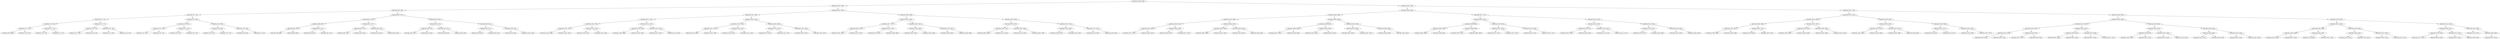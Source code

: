 digraph G{
596217647 [label="Node{data=[3830, 3830]}"]
596217647 -> 1970329960
1970329960 [label="Node{data=[1039, 1039]}"]
1970329960 -> 920048882
920048882 [label="Node{data=[805, 805]}"]
920048882 -> 678986885
678986885 [label="Node{data=[741, 741]}"]
678986885 -> 1206355538
1206355538 [label="Node{data=[733, 733]}"]
1206355538 -> 875539551
875539551 [label="Node{data=[729, 729]}"]
875539551 -> 878616428
878616428 [label="Node{data=[727, 727]}"]
878616428 -> 1492019662
1492019662 [label="Node{data=[699, 699]}"]
878616428 -> 591442327
591442327 [label="Node{data=[728, 728]}"]
875539551 -> 1782889716
1782889716 [label="Node{data=[731, 731]}"]
1782889716 -> 706870063
706870063 [label="Node{data=[730, 730]}"]
1782889716 -> 19548092
19548092 [label="Node{data=[732, 732]}"]
1206355538 -> 658543111
658543111 [label="Node{data=[737, 737]}"]
658543111 -> 1747724551
1747724551 [label="Node{data=[735, 735]}"]
1747724551 -> 1307660206
1307660206 [label="Node{data=[734, 734]}"]
1747724551 -> 506848779
506848779 [label="Node{data=[736, 736]}"]
658543111 -> 1036427104
1036427104 [label="Node{data=[739, 739]}"]
1036427104 -> 875294158
875294158 [label="Node{data=[738, 738]}"]
1036427104 -> 1944078554
1944078554 [label="Node{data=[740, 740]}"]
678986885 -> 1112861971
1112861971 [label="Node{data=[784, 784]}"]
1112861971 -> 1264600998
1264600998 [label="Node{data=[780, 780]}"]
1264600998 -> 550409881
550409881 [label="Node{data=[743, 743]}"]
550409881 -> 1369029826
1369029826 [label="Node{data=[742, 742]}"]
550409881 -> 876674967
876674967 [label="Node{data=[744, 744]}"]
1264600998 -> 2102707150
2102707150 [label="Node{data=[782, 782]}"]
2102707150 -> 704313507
704313507 [label="Node{data=[781, 781]}"]
2102707150 -> 890842866
890842866 [label="Node{data=[783, 783]}"]
1112861971 -> 102155137
102155137 [label="Node{data=[788, 788]}"]
102155137 -> 1560754750
1560754750 [label="Node{data=[786, 786]}"]
1560754750 -> 600239837
600239837 [label="Node{data=[785, 785]}"]
1560754750 -> 1607740137
1607740137 [label="Node{data=[787, 787]}"]
102155137 -> 1869541465
1869541465 [label="Node{data=[790, 790]}"]
1869541465 -> 199024960
199024960 [label="Node{data=[789, 789]}"]
1869541465 -> 536368864
536368864 [label="Node{data=[791, 791]}"]
920048882 -> 1627759764
1627759764 [label="Node{data=[821, 821]}"]
1627759764 -> 2045865173
2045865173 [label="Node{data=[813, 813]}"]
2045865173 -> 365642826
365642826 [label="Node{data=[809, 809]}"]
365642826 -> 1222205253
1222205253 [label="Node{data=[807, 807]}"]
1222205253 -> 70546382
70546382 [label="Node{data=[806, 806]}"]
1222205253 -> 1993420889
1993420889 [label="Node{data=[808, 808]}"]
365642826 -> 964154333
964154333 [label="Node{data=[811, 811]}"]
964154333 -> 1003917505
1003917505 [label="Node{data=[810, 810]}"]
964154333 -> 475741814
475741814 [label="Node{data=[812, 812]}"]
2045865173 -> 1668781660
1668781660 [label="Node{data=[817, 817]}"]
1668781660 -> 1687767252
1687767252 [label="Node{data=[815, 815]}"]
1687767252 -> 1799785502
1799785502 [label="Node{data=[814, 814]}"]
1687767252 -> 774616974
774616974 [label="Node{data=[816, 816]}"]
1668781660 -> 1899037025
1899037025 [label="Node{data=[819, 819]}"]
1899037025 -> 1598040187
1598040187 [label="Node{data=[818, 818]}"]
1899037025 -> 12155377
12155377 [label="Node{data=[820, 820]}"]
1627759764 -> 1935489455
1935489455 [label="Node{data=[829, 829]}"]
1935489455 -> 169743532
169743532 [label="Node{data=[825, 825]}"]
169743532 -> 1413740132
1413740132 [label="Node{data=[823, 823]}"]
1413740132 -> 528378860
528378860 [label="Node{data=[822, 822]}"]
1413740132 -> 99920365
99920365 [label="Node{data=[824, 824]}"]
169743532 -> 2134210187
2134210187 [label="Node{data=[827, 827]}"]
2134210187 -> 873353183
873353183 [label="Node{data=[826, 826]}"]
2134210187 -> 1480811449
1480811449 [label="Node{data=[828, 828]}"]
1935489455 -> 2027426461
2027426461 [label="Node{data=[833, 833]}"]
2027426461 -> 739095075
739095075 [label="Node{data=[831, 831]}"]
739095075 -> 1782280394
1782280394 [label="Node{data=[830, 830]}"]
739095075 -> 690391199
690391199 [label="Node{data=[832, 832]}"]
2027426461 -> 298990556
298990556 [label="Node{data=[835, 835]}"]
298990556 -> 1343168367
1343168367 [label="Node{data=[834, 834]}"]
298990556 -> 1627625604
1627625604 [label="Node{data=[1038, 1038]}"]
1970329960 -> 2088535627
2088535627 [label="Node{data=[2953, 2953]}"]
2088535627 -> 2087739075
2087739075 [label="Node{data=[1055, 1055]}"]
2087739075 -> 1412219461
1412219461 [label="Node{data=[1047, 1047]}"]
1412219461 -> 697739260
697739260 [label="Node{data=[1043, 1043]}"]
697739260 -> 826286683
826286683 [label="Node{data=[1041, 1041]}"]
826286683 -> 1329128694
1329128694 [label="Node{data=[1040, 1040]}"]
826286683 -> 2108959166
2108959166 [label="Node{data=[1042, 1042]}"]
697739260 -> 1627506867
1627506867 [label="Node{data=[1045, 1045]}"]
1627506867 -> 1365470258
1365470258 [label="Node{data=[1044, 1044]}"]
1627506867 -> 1500786108
1500786108 [label="Node{data=[1046, 1046]}"]
1412219461 -> 89196277
89196277 [label="Node{data=[1051, 1051]}"]
89196277 -> 1786380988
1786380988 [label="Node{data=[1049, 1049]}"]
1786380988 -> 540205373
540205373 [label="Node{data=[1048, 1048]}"]
1786380988 -> 1490231626
1490231626 [label="Node{data=[1050, 1050]}"]
89196277 -> 1438179851
1438179851 [label="Node{data=[1053, 1053]}"]
1438179851 -> 1877829090
1877829090 [label="Node{data=[1052, 1052]}"]
1438179851 -> 1491163691
1491163691 [label="Node{data=[1054, 1054]}"]
2087739075 -> 435812620
435812620 [label="Node{data=[2610, 2610]}"]
435812620 -> 197392514
197392514 [label="Node{data=[1543, 1543]}"]
197392514 -> 252005997
252005997 [label="Node{data=[1057, 1057]}"]
252005997 -> 1567063460
1567063460 [label="Node{data=[1056, 1056]}"]
252005997 -> 184606365
184606365 [label="Node{data=[1058, 1058]}"]
197392514 -> 521351319
521351319 [label="Node{data=[1835, 1835]}"]
521351319 -> 977298238
977298238 [label="Node{data=[1834, 1834]}"]
521351319 -> 1554822031
1554822031 [label="Node{data=[2133, 2133]}"]
435812620 -> 1364556465
1364556465 [label="Node{data=[2828, 2828]}"]
1364556465 -> 1464102788
1464102788 [label="Node{data=[2726, 2726]}"]
1464102788 -> 1847902145
1847902145 [label="Node{data=[2627, 2627]}"]
1464102788 -> 1462589761
1462589761 [label="Node{data=[2728, 2728]}"]
1364556465 -> 760689127
760689127 [label="Node{data=[2932, 2932]}"]
760689127 -> 1503347590
1503347590 [label="Node{data=[2897, 2897]}"]
760689127 -> 311047619
311047619 [label="Node{data=[2950, 2950]}"]
2088535627 -> 802193794
802193794 [label="Node{data=[3589, 3589]}"]
802193794 -> 1000097174
1000097174 [label="Node{data=[3581, 3581]}"]
1000097174 -> 941143568
941143568 [label="Node{data=[3577, 3577]}"]
941143568 -> 2071967997
2071967997 [label="Node{data=[2955, 2955]}"]
2071967997 -> 1351154305
1351154305 [label="Node{data=[2954, 2954]}"]
2071967997 -> 165787123
165787123 [label="Node{data=[3576, 3576]}"]
941143568 -> 1957968617
1957968617 [label="Node{data=[3579, 3579]}"]
1957968617 -> 1921703122
1921703122 [label="Node{data=[3578, 3578]}"]
1957968617 -> 1707175152
1707175152 [label="Node{data=[3580, 3580]}"]
1000097174 -> 1628115862
1628115862 [label="Node{data=[3585, 3585]}"]
1628115862 -> 884805164
884805164 [label="Node{data=[3583, 3583]}"]
884805164 -> 276117541
276117541 [label="Node{data=[3582, 3582]}"]
884805164 -> 2117955639
2117955639 [label="Node{data=[3584, 3584]}"]
1628115862 -> 1200839621
1200839621 [label="Node{data=[3587, 3587]}"]
1200839621 -> 453239157
453239157 [label="Node{data=[3586, 3586]}"]
1200839621 -> 571364896
571364896 [label="Node{data=[3588, 3588]}"]
802193794 -> 933701278
933701278 [label="Node{data=[3620, 3620]}"]
933701278 -> 1790385884
1790385884 [label="Node{data=[3593, 3593]}"]
1790385884 -> 1849381558
1849381558 [label="Node{data=[3591, 3591]}"]
1849381558 -> 1054123527
1054123527 [label="Node{data=[3590, 3590]}"]
1849381558 -> 810153109
810153109 [label="Node{data=[3592, 3592]}"]
1790385884 -> 1658478014
1658478014 [label="Node{data=[3595, 3595]}"]
1658478014 -> 1447042481
1447042481 [label="Node{data=[3594, 3594]}"]
1658478014 -> 1304391136
1304391136 [label="Node{data=[3596, 3596]}"]
933701278 -> 850253214
850253214 [label="Node{data=[3765, 3765]}"]
850253214 -> 36329944
36329944 [label="Node{data=[3662, 3662]}"]
36329944 -> 1423008185
1423008185 [label="Node{data=[3653, 3653]}"]
36329944 -> 1656215214
1656215214 [label="Node{data=[3764, 3764]}"]
850253214 -> 1047195203
1047195203 [label="Node{data=[3767, 3767]}"]
1047195203 -> 1860080847
1860080847 [label="Node{data=[3766, 3766]}"]
1047195203 -> 836627460
836627460 [label="Node{data=[3829, 3829]}"]
596217647 -> 1837325879
1837325879 [label="Node{data=[4285, 4285]}"]
1837325879 -> 83012914
83012914 [label="Node{data=[3862, 3862]}"]
83012914 -> 504375695
504375695 [label="Node{data=[3846, 3846]}"]
504375695 -> 1089690501
1089690501 [label="Node{data=[3838, 3838]}"]
1089690501 -> 930531146
930531146 [label="Node{data=[3834, 3834]}"]
930531146 -> 654079915
654079915 [label="Node{data=[3832, 3832]}"]
654079915 -> 960458410
960458410 [label="Node{data=[3831, 3831]}"]
654079915 -> 1674196347
1674196347 [label="Node{data=[3833, 3833]}"]
930531146 -> 1653076703
1653076703 [label="Node{data=[3836, 3836]}"]
1653076703 -> 662929419
662929419 [label="Node{data=[3835, 3835]}"]
1653076703 -> 1695277167
1695277167 [label="Node{data=[3837, 3837]}"]
1089690501 -> 1473798232
1473798232 [label="Node{data=[3842, 3842]}"]
1473798232 -> 169107830
169107830 [label="Node{data=[3840, 3840]}"]
169107830 -> 824982503
824982503 [label="Node{data=[3839, 3839]}"]
169107830 -> 186563893
186563893 [label="Node{data=[3841, 3841]}"]
1473798232 -> 533780142
533780142 [label="Node{data=[3844, 3844]}"]
533780142 -> 912657395
912657395 [label="Node{data=[3843, 3843]}"]
533780142 -> 1715863003
1715863003 [label="Node{data=[3845, 3845]}"]
504375695 -> 416023347
416023347 [label="Node{data=[3854, 3854]}"]
416023347 -> 28365602
28365602 [label="Node{data=[3850, 3850]}"]
28365602 -> 126839156
126839156 [label="Node{data=[3848, 3848]}"]
126839156 -> 1324218235
1324218235 [label="Node{data=[3847, 3847]}"]
126839156 -> 918597646
918597646 [label="Node{data=[3849, 3849]}"]
28365602 -> 837700663
837700663 [label="Node{data=[3852, 3852]}"]
837700663 -> 1305892791
1305892791 [label="Node{data=[3851, 3851]}"]
837700663 -> 1822500697
1822500697 [label="Node{data=[3853, 3853]}"]
416023347 -> 1599252995
1599252995 [label="Node{data=[3858, 3858]}"]
1599252995 -> 471779882
471779882 [label="Node{data=[3856, 3856]}"]
471779882 -> 1670008305
1670008305 [label="Node{data=[3855, 3855]}"]
471779882 -> 108274998
108274998 [label="Node{data=[3857, 3857]}"]
1599252995 -> 1279034697
1279034697 [label="Node{data=[3860, 3860]}"]
1279034697 -> 647580030
647580030 [label="Node{data=[3859, 3859]}"]
1279034697 -> 399338905
399338905 [label="Node{data=[3861, 3861]}"]
83012914 -> 817346499
817346499 [label="Node{data=[4077, 4077]}"]
817346499 -> 411662929
411662929 [label="Node{data=[3870, 3870]}"]
411662929 -> 1958150791
1958150791 [label="Node{data=[3866, 3866]}"]
1958150791 -> 149555245
149555245 [label="Node{data=[3864, 3864]}"]
149555245 -> 99532636
99532636 [label="Node{data=[3863, 3863]}"]
149555245 -> 1449526850
1449526850 [label="Node{data=[3865, 3865]}"]
1958150791 -> 436835635
436835635 [label="Node{data=[3868, 3868]}"]
436835635 -> 1115311423
1115311423 [label="Node{data=[3867, 3867]}"]
436835635 -> 849219187
849219187 [label="Node{data=[3869, 3869]}"]
411662929 -> 1420581492
1420581492 [label="Node{data=[3874, 3874]}"]
1420581492 -> 47902175
47902175 [label="Node{data=[3872, 3872]}"]
47902175 -> 307841806
307841806 [label="Node{data=[3871, 3871]}"]
47902175 -> 1358308000
1358308000 [label="Node{data=[3873, 3873]}"]
1420581492 -> 1715453232
1715453232 [label="Node{data=[3876, 3876]}"]
1715453232 -> 861802557
861802557 [label="Node{data=[3875, 3875]}"]
1715453232 -> 1795636323
1795636323 [label="Node{data=[3877, 3877]}"]
817346499 -> 176545921
176545921 [label="Node{data=[4263, 4263]}"]
176545921 -> 298326748
298326748 [label="Node{data=[4140, 4140]}"]
298326748 -> 1381252896
1381252896 [label="Node{data=[4079, 4079]}"]
1381252896 -> 6485293
6485293 [label="Node{data=[4078, 4078]}"]
1381252896 -> 625380424
625380424 [label="Node{data=[4108, 4108]}"]
298326748 -> 1946774726
1946774726 [label="Node{data=[4183, 4183]}"]
1946774726 -> 123203672
123203672 [label="Node{data=[4174, 4174]}"]
1946774726 -> 269202946
269202946 [label="Node{data=[4221, 4221]}"]
176545921 -> 20864135
20864135 [label="Node{data=[4281, 4281]}"]
20864135 -> 1047424826
1047424826 [label="Node{data=[4279, 4279]}"]
1047424826 -> 109284767
109284767 [label="Node{data=[4278, 4278]}"]
1047424826 -> 1265996011
1265996011 [label="Node{data=[4280, 4280]}"]
20864135 -> 945563494
945563494 [label="Node{data=[4283, 4283]}"]
945563494 -> 1963366632
1963366632 [label="Node{data=[4282, 4282]}"]
945563494 -> 1878203554
1878203554 [label="Node{data=[4284, 4284]}"]
1837325879 -> 149306239
149306239 [label="Node{data=[4352, 4352]}"]
149306239 -> 1373129234
1373129234 [label="Node{data=[4301, 4301]}"]
1373129234 -> 282614041
282614041 [label="Node{data=[4293, 4293]}"]
282614041 -> 1740198316
1740198316 [label="Node{data=[4289, 4289]}"]
1740198316 -> 1589490663
1589490663 [label="Node{data=[4287, 4287]}"]
1589490663 -> 1302788856
1302788856 [label="Node{data=[4286, 4286]}"]
1589490663 -> 535065284
535065284 [label="Node{data=[4288, 4288]}"]
1740198316 -> 855471269
855471269 [label="Node{data=[4291, 4291]}"]
855471269 -> 32299926
32299926 [label="Node{data=[4290, 4290]}"]
855471269 -> 2078773353
2078773353 [label="Node{data=[4292, 4292]}"]
282614041 -> 1202306947
1202306947 [label="Node{data=[4297, 4297]}"]
1202306947 -> 505983887
505983887 [label="Node{data=[4295, 4295]}"]
505983887 -> 2038430647
2038430647 [label="Node{data=[4294, 4294]}"]
505983887 -> 1046239273
1046239273 [label="Node{data=[4296, 4296]}"]
1202306947 -> 872660422
872660422 [label="Node{data=[4299, 4299]}"]
872660422 -> 1869403138
1869403138 [label="Node{data=[4298, 4298]}"]
872660422 -> 1774729243
1774729243 [label="Node{data=[4300, 4300]}"]
1373129234 -> 889829403
889829403 [label="Node{data=[4309, 4309]}"]
889829403 -> 474865393
474865393 [label="Node{data=[4305, 4305]}"]
474865393 -> 361285054
361285054 [label="Node{data=[4303, 4303]}"]
361285054 -> 1034436596
1034436596 [label="Node{data=[4302, 4302]}"]
361285054 -> 1159299386
1159299386 [label="Node{data=[4304, 4304]}"]
474865393 -> 928085310
928085310 [label="Node{data=[4307, 4307]}"]
928085310 -> 1680335711
1680335711 [label="Node{data=[4306, 4306]}"]
928085310 -> 411842480
411842480 [label="Node{data=[4308, 4308]}"]
889829403 -> 295007690
295007690 [label="Node{data=[4348, 4348]}"]
295007690 -> 768674371
768674371 [label="Node{data=[4311, 4311]}"]
768674371 -> 1983330749
1983330749 [label="Node{data=[4310, 4310]}"]
768674371 -> 260026748
260026748 [label="Node{data=[4312, 4312]}"]
295007690 -> 905883260
905883260 [label="Node{data=[4350, 4350]}"]
905883260 -> 274213266
274213266 [label="Node{data=[4349, 4349]}"]
905883260 -> 1600983285
1600983285 [label="Node{data=[4351, 4351]}"]
149306239 -> 762035765
762035765 [label="Node{data=[4444, 4444]}"]
762035765 -> 1839622314
1839622314 [label="Node{data=[4428, 4428]}"]
1839622314 -> 1021564981
1021564981 [label="Node{data=[4360, 4360]}"]
1021564981 -> 188653028
188653028 [label="Node{data=[4356, 4356]}"]
188653028 -> 2069102752
2069102752 [label="Node{data=[4354, 4354]}"]
2069102752 -> 627692632
627692632 [label="Node{data=[4353, 4353]}"]
2069102752 -> 132747952
132747952 [label="Node{data=[4355, 4355]}"]
188653028 -> 2017984020
2017984020 [label="Node{data=[4358, 4358]}"]
2017984020 -> 600678588
600678588 [label="Node{data=[4357, 4357]}"]
2017984020 -> 1223519113
1223519113 [label="Node{data=[4359, 4359]}"]
1021564981 -> 64621622
64621622 [label="Node{data=[4424, 4424]}"]
64621622 -> 1143661831
1143661831 [label="Node{data=[4362, 4362]}"]
1143661831 -> 170681726
170681726 [label="Node{data=[4361, 4361]}"]
1143661831 -> 700376721
700376721 [label="Node{data=[4363, 4363]}"]
64621622 -> 2060907564
2060907564 [label="Node{data=[4426, 4426]}"]
2060907564 -> 1774658732
1774658732 [label="Node{data=[4425, 4425]}"]
2060907564 -> 2734975
2734975 [label="Node{data=[4427, 4427]}"]
1839622314 -> 1593659269
1593659269 [label="Node{data=[4436, 4436]}"]
1593659269 -> 323467234
323467234 [label="Node{data=[4432, 4432]}"]
323467234 -> 1140134754
1140134754 [label="Node{data=[4430, 4430]}"]
1140134754 -> 248162848
248162848 [label="Node{data=[4429, 4429]}"]
1140134754 -> 981425435
981425435 [label="Node{data=[4431, 4431]}"]
323467234 -> 346625297
346625297 [label="Node{data=[4434, 4434]}"]
346625297 -> 2133617381
2133617381 [label="Node{data=[4433, 4433]}"]
346625297 -> 611079306
611079306 [label="Node{data=[4435, 4435]}"]
1593659269 -> 1689997977
1689997977 [label="Node{data=[4440, 4440]}"]
1689997977 -> 946262658
946262658 [label="Node{data=[4438, 4438]}"]
946262658 -> 604105769
604105769 [label="Node{data=[4437, 4437]}"]
946262658 -> 1645159463
1645159463 [label="Node{data=[4439, 4439]}"]
1689997977 -> 1545506149
1545506149 [label="Node{data=[4442, 4442]}"]
1545506149 -> 1390585510
1390585510 [label="Node{data=[4441, 4441]}"]
1545506149 -> 2041149559
2041149559 [label="Node{data=[4443, 4443]}"]
762035765 -> 1646024057
1646024057 [label="Node{data=[4526, 4526]}"]
1646024057 -> 1245809146
1245809146 [label="Node{data=[4452, 4452]}"]
1245809146 -> 223461762
223461762 [label="Node{data=[4448, 4448]}"]
223461762 -> 1065974431
1065974431 [label="Node{data=[4446, 4446]}"]
1065974431 -> 1069438858
1069438858 [label="Node{data=[4445, 4445]}"]
1065974431 -> 2046171102
2046171102 [label="Node{data=[4447, 4447]}"]
223461762 -> 2057864371
2057864371 [label="Node{data=[4450, 4450]}"]
2057864371 -> 243352827
243352827 [label="Node{data=[4449, 4449]}"]
2057864371 -> 1137594534
1137594534 [label="Node{data=[4451, 4451]}"]
1245809146 -> 181397478
181397478 [label="Node{data=[4456, 4456]}"]
181397478 -> 888956688
888956688 [label="Node{data=[4454, 4454]}"]
888956688 -> 819878888
819878888 [label="Node{data=[4453, 4453]}"]
888956688 -> 19162677
19162677 [label="Node{data=[4455, 4455]}"]
181397478 -> 1948336416
1948336416 [label="Node{data=[4524, 4524]}"]
1948336416 -> 590511187
590511187 [label="Node{data=[4523, 4523]}"]
1948336416 -> 1634820806
1634820806 [label="Node{data=[4525, 4525]}"]
1646024057 -> 1128707347
1128707347 [label="Node{data=[4534, 4534]}"]
1128707347 -> 1032901658
1032901658 [label="Node{data=[4530, 4530]}"]
1032901658 -> 233895711
233895711 [label="Node{data=[4528, 4528]}"]
233895711 -> 1736295221
1736295221 [label="Node{data=[4527, 4527]}"]
233895711 -> 300227812
300227812 [label="Node{data=[4529, 4529]}"]
1032901658 -> 720255686
720255686 [label="Node{data=[4532, 4532]}"]
720255686 -> 539781259
539781259 [label="Node{data=[4531, 4531]}"]
720255686 -> 692151248
692151248 [label="Node{data=[4533, 4533]}"]
1128707347 -> 284842016
284842016 [label="Node{data=[7506, 7506]}"]
284842016 -> 1259960563
1259960563 [label="Node{data=[4535, 4535]}"]
284842016 -> 137505067
137505067 [label="Node{data=[8095, 8095]}"]
137505067 -> 709858334
709858334 [label="Node{data=[8231, 8231]}"]
}
